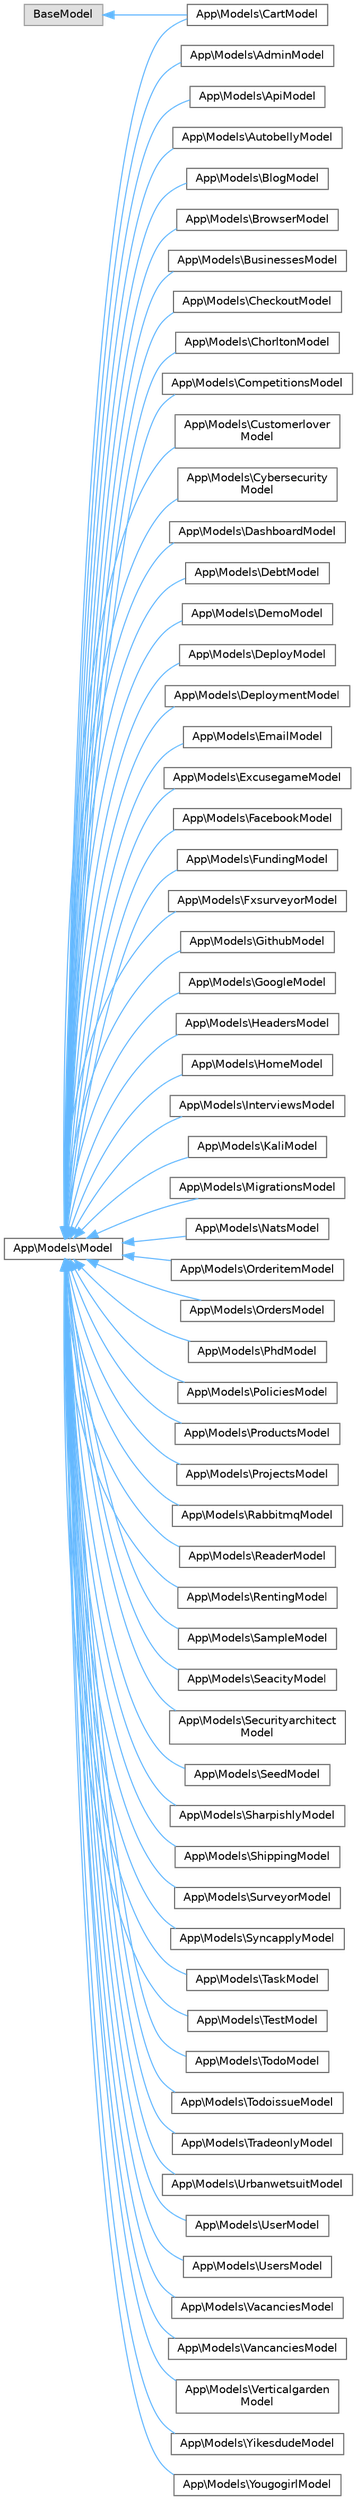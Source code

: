 digraph "Graphical Class Hierarchy"
{
 // LATEX_PDF_SIZE
  bgcolor="transparent";
  edge [fontname=Helvetica,fontsize=10,labelfontname=Helvetica,labelfontsize=10];
  node [fontname=Helvetica,fontsize=10,shape=box,height=0.2,width=0.4];
  rankdir="LR";
  Node0 [id="Node000000",label="BaseModel",height=0.2,width=0.4,color="grey60", fillcolor="#E0E0E0", style="filled",tooltip=" "];
  Node0 -> Node1 [id="edge2_Node000000_Node000001",dir="back",color="steelblue1",style="solid",tooltip=" "];
  Node1 [id="Node000001",label="App\\Models\\CartModel",height=0.2,width=0.4,color="grey40", fillcolor="white", style="filled",URL="$classApp_1_1Models_1_1CartModel.html",tooltip=" "];
  Node2 [id="Node000002",label="App\\Models\\Model",height=0.2,width=0.4,color="grey40", fillcolor="white", style="filled",URL="$classApp_1_1Models_1_1Model.html",tooltip=" "];
  Node2 -> Node3 [id="edge3_Node000002_Node000003",dir="back",color="steelblue1",style="solid",tooltip=" "];
  Node3 [id="Node000003",label="App\\Models\\AdminModel",height=0.2,width=0.4,color="grey40", fillcolor="white", style="filled",URL="$classApp_1_1Models_1_1AdminModel.html",tooltip=" "];
  Node2 -> Node4 [id="edge4_Node000002_Node000004",dir="back",color="steelblue1",style="solid",tooltip=" "];
  Node4 [id="Node000004",label="App\\Models\\ApiModel",height=0.2,width=0.4,color="grey40", fillcolor="white", style="filled",URL="$classApp_1_1Models_1_1ApiModel.html",tooltip=" "];
  Node2 -> Node5 [id="edge5_Node000002_Node000005",dir="back",color="steelblue1",style="solid",tooltip=" "];
  Node5 [id="Node000005",label="App\\Models\\AutobellyModel",height=0.2,width=0.4,color="grey40", fillcolor="white", style="filled",URL="$classApp_1_1Models_1_1AutobellyModel.html",tooltip=" "];
  Node2 -> Node6 [id="edge6_Node000002_Node000006",dir="back",color="steelblue1",style="solid",tooltip=" "];
  Node6 [id="Node000006",label="App\\Models\\BlogModel",height=0.2,width=0.4,color="grey40", fillcolor="white", style="filled",URL="$classApp_1_1Models_1_1BlogModel.html",tooltip=" "];
  Node2 -> Node7 [id="edge7_Node000002_Node000007",dir="back",color="steelblue1",style="solid",tooltip=" "];
  Node7 [id="Node000007",label="App\\Models\\BrowserModel",height=0.2,width=0.4,color="grey40", fillcolor="white", style="filled",URL="$classApp_1_1Models_1_1BrowserModel.html",tooltip=" "];
  Node2 -> Node8 [id="edge8_Node000002_Node000008",dir="back",color="steelblue1",style="solid",tooltip=" "];
  Node8 [id="Node000008",label="App\\Models\\BusinessesModel",height=0.2,width=0.4,color="grey40", fillcolor="white", style="filled",URL="$classApp_1_1Models_1_1BusinessesModel.html",tooltip=" "];
  Node2 -> Node1 [id="edge9_Node000002_Node000001",dir="back",color="steelblue1",style="solid",tooltip=" "];
  Node2 -> Node9 [id="edge10_Node000002_Node000009",dir="back",color="steelblue1",style="solid",tooltip=" "];
  Node9 [id="Node000009",label="App\\Models\\CheckoutModel",height=0.2,width=0.4,color="grey40", fillcolor="white", style="filled",URL="$classApp_1_1Models_1_1CheckoutModel.html",tooltip=" "];
  Node2 -> Node10 [id="edge11_Node000002_Node000010",dir="back",color="steelblue1",style="solid",tooltip=" "];
  Node10 [id="Node000010",label="App\\Models\\ChorltonModel",height=0.2,width=0.4,color="grey40", fillcolor="white", style="filled",URL="$classApp_1_1Models_1_1ChorltonModel.html",tooltip=" "];
  Node2 -> Node11 [id="edge12_Node000002_Node000011",dir="back",color="steelblue1",style="solid",tooltip=" "];
  Node11 [id="Node000011",label="App\\Models\\CompetitionsModel",height=0.2,width=0.4,color="grey40", fillcolor="white", style="filled",URL="$classApp_1_1Models_1_1CompetitionsModel.html",tooltip=" "];
  Node2 -> Node12 [id="edge13_Node000002_Node000012",dir="back",color="steelblue1",style="solid",tooltip=" "];
  Node12 [id="Node000012",label="App\\Models\\Customerlover\lModel",height=0.2,width=0.4,color="grey40", fillcolor="white", style="filled",URL="$classApp_1_1Models_1_1CustomerloverModel.html",tooltip=" "];
  Node2 -> Node13 [id="edge14_Node000002_Node000013",dir="back",color="steelblue1",style="solid",tooltip=" "];
  Node13 [id="Node000013",label="App\\Models\\Cybersecurity\lModel",height=0.2,width=0.4,color="grey40", fillcolor="white", style="filled",URL="$classApp_1_1Models_1_1CybersecurityModel.html",tooltip=" "];
  Node2 -> Node14 [id="edge15_Node000002_Node000014",dir="back",color="steelblue1",style="solid",tooltip=" "];
  Node14 [id="Node000014",label="App\\Models\\DashboardModel",height=0.2,width=0.4,color="grey40", fillcolor="white", style="filled",URL="$classApp_1_1Models_1_1DashboardModel.html",tooltip=" "];
  Node2 -> Node15 [id="edge16_Node000002_Node000015",dir="back",color="steelblue1",style="solid",tooltip=" "];
  Node15 [id="Node000015",label="App\\Models\\DebtModel",height=0.2,width=0.4,color="grey40", fillcolor="white", style="filled",URL="$classApp_1_1Models_1_1DebtModel.html",tooltip=" "];
  Node2 -> Node16 [id="edge17_Node000002_Node000016",dir="back",color="steelblue1",style="solid",tooltip=" "];
  Node16 [id="Node000016",label="App\\Models\\DemoModel",height=0.2,width=0.4,color="grey40", fillcolor="white", style="filled",URL="$classApp_1_1Models_1_1DemoModel.html",tooltip=" "];
  Node2 -> Node17 [id="edge18_Node000002_Node000017",dir="back",color="steelblue1",style="solid",tooltip=" "];
  Node17 [id="Node000017",label="App\\Models\\DeployModel",height=0.2,width=0.4,color="grey40", fillcolor="white", style="filled",URL="$classApp_1_1Models_1_1DeployModel.html",tooltip=" "];
  Node2 -> Node18 [id="edge19_Node000002_Node000018",dir="back",color="steelblue1",style="solid",tooltip=" "];
  Node18 [id="Node000018",label="App\\Models\\DeploymentModel",height=0.2,width=0.4,color="grey40", fillcolor="white", style="filled",URL="$classApp_1_1Models_1_1DeploymentModel.html",tooltip=" "];
  Node2 -> Node19 [id="edge20_Node000002_Node000019",dir="back",color="steelblue1",style="solid",tooltip=" "];
  Node19 [id="Node000019",label="App\\Models\\EmailModel",height=0.2,width=0.4,color="grey40", fillcolor="white", style="filled",URL="$classApp_1_1Models_1_1EmailModel.html",tooltip=" "];
  Node2 -> Node20 [id="edge21_Node000002_Node000020",dir="back",color="steelblue1",style="solid",tooltip=" "];
  Node20 [id="Node000020",label="App\\Models\\ExcusegameModel",height=0.2,width=0.4,color="grey40", fillcolor="white", style="filled",URL="$classApp_1_1Models_1_1ExcusegameModel.html",tooltip=" "];
  Node2 -> Node21 [id="edge22_Node000002_Node000021",dir="back",color="steelblue1",style="solid",tooltip=" "];
  Node21 [id="Node000021",label="App\\Models\\FacebookModel",height=0.2,width=0.4,color="grey40", fillcolor="white", style="filled",URL="$classApp_1_1Models_1_1FacebookModel.html",tooltip=" "];
  Node2 -> Node22 [id="edge23_Node000002_Node000022",dir="back",color="steelblue1",style="solid",tooltip=" "];
  Node22 [id="Node000022",label="App\\Models\\FundingModel",height=0.2,width=0.4,color="grey40", fillcolor="white", style="filled",URL="$classApp_1_1Models_1_1FundingModel.html",tooltip=" "];
  Node2 -> Node23 [id="edge24_Node000002_Node000023",dir="back",color="steelblue1",style="solid",tooltip=" "];
  Node23 [id="Node000023",label="App\\Models\\FxsurveyorModel",height=0.2,width=0.4,color="grey40", fillcolor="white", style="filled",URL="$classApp_1_1Models_1_1FxsurveyorModel.html",tooltip=" "];
  Node2 -> Node24 [id="edge25_Node000002_Node000024",dir="back",color="steelblue1",style="solid",tooltip=" "];
  Node24 [id="Node000024",label="App\\Models\\GithubModel",height=0.2,width=0.4,color="grey40", fillcolor="white", style="filled",URL="$classApp_1_1Models_1_1GithubModel.html",tooltip=" "];
  Node2 -> Node25 [id="edge26_Node000002_Node000025",dir="back",color="steelblue1",style="solid",tooltip=" "];
  Node25 [id="Node000025",label="App\\Models\\GoogleModel",height=0.2,width=0.4,color="grey40", fillcolor="white", style="filled",URL="$classApp_1_1Models_1_1GoogleModel.html",tooltip=" "];
  Node2 -> Node26 [id="edge27_Node000002_Node000026",dir="back",color="steelblue1",style="solid",tooltip=" "];
  Node26 [id="Node000026",label="App\\Models\\HeadersModel",height=0.2,width=0.4,color="grey40", fillcolor="white", style="filled",URL="$classApp_1_1Models_1_1HeadersModel.html",tooltip=" "];
  Node2 -> Node27 [id="edge28_Node000002_Node000027",dir="back",color="steelblue1",style="solid",tooltip=" "];
  Node27 [id="Node000027",label="App\\Models\\HomeModel",height=0.2,width=0.4,color="grey40", fillcolor="white", style="filled",URL="$classApp_1_1Models_1_1HomeModel.html",tooltip=" "];
  Node2 -> Node28 [id="edge29_Node000002_Node000028",dir="back",color="steelblue1",style="solid",tooltip=" "];
  Node28 [id="Node000028",label="App\\Models\\InterviewsModel",height=0.2,width=0.4,color="grey40", fillcolor="white", style="filled",URL="$classApp_1_1Models_1_1InterviewsModel.html",tooltip=" "];
  Node2 -> Node29 [id="edge30_Node000002_Node000029",dir="back",color="steelblue1",style="solid",tooltip=" "];
  Node29 [id="Node000029",label="App\\Models\\KaliModel",height=0.2,width=0.4,color="grey40", fillcolor="white", style="filled",URL="$classApp_1_1Models_1_1KaliModel.html",tooltip=" "];
  Node2 -> Node30 [id="edge31_Node000002_Node000030",dir="back",color="steelblue1",style="solid",tooltip=" "];
  Node30 [id="Node000030",label="App\\Models\\MigrationsModel",height=0.2,width=0.4,color="grey40", fillcolor="white", style="filled",URL="$classApp_1_1Models_1_1MigrationsModel.html",tooltip=" "];
  Node2 -> Node31 [id="edge32_Node000002_Node000031",dir="back",color="steelblue1",style="solid",tooltip=" "];
  Node31 [id="Node000031",label="App\\Models\\NatsModel",height=0.2,width=0.4,color="grey40", fillcolor="white", style="filled",URL="$classApp_1_1Models_1_1NatsModel.html",tooltip=" "];
  Node2 -> Node32 [id="edge33_Node000002_Node000032",dir="back",color="steelblue1",style="solid",tooltip=" "];
  Node32 [id="Node000032",label="App\\Models\\OrderitemModel",height=0.2,width=0.4,color="grey40", fillcolor="white", style="filled",URL="$classApp_1_1Models_1_1OrderitemModel.html",tooltip=" "];
  Node2 -> Node33 [id="edge34_Node000002_Node000033",dir="back",color="steelblue1",style="solid",tooltip=" "];
  Node33 [id="Node000033",label="App\\Models\\OrdersModel",height=0.2,width=0.4,color="grey40", fillcolor="white", style="filled",URL="$classApp_1_1Models_1_1OrdersModel.html",tooltip=" "];
  Node2 -> Node34 [id="edge35_Node000002_Node000034",dir="back",color="steelblue1",style="solid",tooltip=" "];
  Node34 [id="Node000034",label="App\\Models\\PhdModel",height=0.2,width=0.4,color="grey40", fillcolor="white", style="filled",URL="$classApp_1_1Models_1_1PhdModel.html",tooltip=" "];
  Node2 -> Node35 [id="edge36_Node000002_Node000035",dir="back",color="steelblue1",style="solid",tooltip=" "];
  Node35 [id="Node000035",label="App\\Models\\PoliciesModel",height=0.2,width=0.4,color="grey40", fillcolor="white", style="filled",URL="$classApp_1_1Models_1_1PoliciesModel.html",tooltip=" "];
  Node2 -> Node36 [id="edge37_Node000002_Node000036",dir="back",color="steelblue1",style="solid",tooltip=" "];
  Node36 [id="Node000036",label="App\\Models\\ProductsModel",height=0.2,width=0.4,color="grey40", fillcolor="white", style="filled",URL="$classApp_1_1Models_1_1ProductsModel.html",tooltip=" "];
  Node2 -> Node37 [id="edge38_Node000002_Node000037",dir="back",color="steelblue1",style="solid",tooltip=" "];
  Node37 [id="Node000037",label="App\\Models\\ProjectsModel",height=0.2,width=0.4,color="grey40", fillcolor="white", style="filled",URL="$classApp_1_1Models_1_1ProjectsModel.html",tooltip=" "];
  Node2 -> Node38 [id="edge39_Node000002_Node000038",dir="back",color="steelblue1",style="solid",tooltip=" "];
  Node38 [id="Node000038",label="App\\Models\\RabbitmqModel",height=0.2,width=0.4,color="grey40", fillcolor="white", style="filled",URL="$classApp_1_1Models_1_1RabbitmqModel.html",tooltip=" "];
  Node2 -> Node39 [id="edge40_Node000002_Node000039",dir="back",color="steelblue1",style="solid",tooltip=" "];
  Node39 [id="Node000039",label="App\\Models\\ReaderModel",height=0.2,width=0.4,color="grey40", fillcolor="white", style="filled",URL="$classApp_1_1Models_1_1ReaderModel.html",tooltip=" "];
  Node2 -> Node40 [id="edge41_Node000002_Node000040",dir="back",color="steelblue1",style="solid",tooltip=" "];
  Node40 [id="Node000040",label="App\\Models\\RentingModel",height=0.2,width=0.4,color="grey40", fillcolor="white", style="filled",URL="$classApp_1_1Models_1_1RentingModel.html",tooltip=" "];
  Node2 -> Node41 [id="edge42_Node000002_Node000041",dir="back",color="steelblue1",style="solid",tooltip=" "];
  Node41 [id="Node000041",label="App\\Models\\SampleModel",height=0.2,width=0.4,color="grey40", fillcolor="white", style="filled",URL="$classApp_1_1Models_1_1SampleModel.html",tooltip=" "];
  Node2 -> Node42 [id="edge43_Node000002_Node000042",dir="back",color="steelblue1",style="solid",tooltip=" "];
  Node42 [id="Node000042",label="App\\Models\\SeacityModel",height=0.2,width=0.4,color="grey40", fillcolor="white", style="filled",URL="$classApp_1_1Models_1_1SeacityModel.html",tooltip=" "];
  Node2 -> Node43 [id="edge44_Node000002_Node000043",dir="back",color="steelblue1",style="solid",tooltip=" "];
  Node43 [id="Node000043",label="App\\Models\\Securityarchitect\lModel",height=0.2,width=0.4,color="grey40", fillcolor="white", style="filled",URL="$classApp_1_1Models_1_1SecurityarchitectModel.html",tooltip=" "];
  Node2 -> Node44 [id="edge45_Node000002_Node000044",dir="back",color="steelblue1",style="solid",tooltip=" "];
  Node44 [id="Node000044",label="App\\Models\\SeedModel",height=0.2,width=0.4,color="grey40", fillcolor="white", style="filled",URL="$classApp_1_1Models_1_1SeedModel.html",tooltip=" "];
  Node2 -> Node45 [id="edge46_Node000002_Node000045",dir="back",color="steelblue1",style="solid",tooltip=" "];
  Node45 [id="Node000045",label="App\\Models\\SharpishlyModel",height=0.2,width=0.4,color="grey40", fillcolor="white", style="filled",URL="$classApp_1_1Models_1_1SharpishlyModel.html",tooltip=" "];
  Node2 -> Node46 [id="edge47_Node000002_Node000046",dir="back",color="steelblue1",style="solid",tooltip=" "];
  Node46 [id="Node000046",label="App\\Models\\ShippingModel",height=0.2,width=0.4,color="grey40", fillcolor="white", style="filled",URL="$classApp_1_1Models_1_1ShippingModel.html",tooltip=" "];
  Node2 -> Node47 [id="edge48_Node000002_Node000047",dir="back",color="steelblue1",style="solid",tooltip=" "];
  Node47 [id="Node000047",label="App\\Models\\SurveyorModel",height=0.2,width=0.4,color="grey40", fillcolor="white", style="filled",URL="$classApp_1_1Models_1_1SurveyorModel.html",tooltip=" "];
  Node2 -> Node48 [id="edge49_Node000002_Node000048",dir="back",color="steelblue1",style="solid",tooltip=" "];
  Node48 [id="Node000048",label="App\\Models\\SyncapplyModel",height=0.2,width=0.4,color="grey40", fillcolor="white", style="filled",URL="$classApp_1_1Models_1_1SyncapplyModel.html",tooltip=" "];
  Node2 -> Node49 [id="edge50_Node000002_Node000049",dir="back",color="steelblue1",style="solid",tooltip=" "];
  Node49 [id="Node000049",label="App\\Models\\TaskModel",height=0.2,width=0.4,color="grey40", fillcolor="white", style="filled",URL="$classApp_1_1Models_1_1TaskModel.html",tooltip=" "];
  Node2 -> Node50 [id="edge51_Node000002_Node000050",dir="back",color="steelblue1",style="solid",tooltip=" "];
  Node50 [id="Node000050",label="App\\Models\\TestModel",height=0.2,width=0.4,color="grey40", fillcolor="white", style="filled",URL="$classApp_1_1Models_1_1TestModel.html",tooltip=" "];
  Node2 -> Node51 [id="edge52_Node000002_Node000051",dir="back",color="steelblue1",style="solid",tooltip=" "];
  Node51 [id="Node000051",label="App\\Models\\TodoModel",height=0.2,width=0.4,color="grey40", fillcolor="white", style="filled",URL="$classApp_1_1Models_1_1TodoModel.html",tooltip=" "];
  Node2 -> Node52 [id="edge53_Node000002_Node000052",dir="back",color="steelblue1",style="solid",tooltip=" "];
  Node52 [id="Node000052",label="App\\Models\\TodoissueModel",height=0.2,width=0.4,color="grey40", fillcolor="white", style="filled",URL="$classApp_1_1Models_1_1TodoissueModel.html",tooltip=" "];
  Node2 -> Node53 [id="edge54_Node000002_Node000053",dir="back",color="steelblue1",style="solid",tooltip=" "];
  Node53 [id="Node000053",label="App\\Models\\TradeonlyModel",height=0.2,width=0.4,color="grey40", fillcolor="white", style="filled",URL="$classApp_1_1Models_1_1TradeonlyModel.html",tooltip=" "];
  Node2 -> Node54 [id="edge55_Node000002_Node000054",dir="back",color="steelblue1",style="solid",tooltip=" "];
  Node54 [id="Node000054",label="App\\Models\\UrbanwetsuitModel",height=0.2,width=0.4,color="grey40", fillcolor="white", style="filled",URL="$classApp_1_1Models_1_1UrbanwetsuitModel.html",tooltip=" "];
  Node2 -> Node55 [id="edge56_Node000002_Node000055",dir="back",color="steelblue1",style="solid",tooltip=" "];
  Node55 [id="Node000055",label="App\\Models\\UserModel",height=0.2,width=0.4,color="grey40", fillcolor="white", style="filled",URL="$classApp_1_1Models_1_1UserModel.html",tooltip=" "];
  Node2 -> Node56 [id="edge57_Node000002_Node000056",dir="back",color="steelblue1",style="solid",tooltip=" "];
  Node56 [id="Node000056",label="App\\Models\\UsersModel",height=0.2,width=0.4,color="grey40", fillcolor="white", style="filled",URL="$classApp_1_1Models_1_1UsersModel.html",tooltip=" "];
  Node2 -> Node57 [id="edge58_Node000002_Node000057",dir="back",color="steelblue1",style="solid",tooltip=" "];
  Node57 [id="Node000057",label="App\\Models\\VacanciesModel",height=0.2,width=0.4,color="grey40", fillcolor="white", style="filled",URL="$classApp_1_1Models_1_1VacanciesModel.html",tooltip=" "];
  Node2 -> Node58 [id="edge59_Node000002_Node000058",dir="back",color="steelblue1",style="solid",tooltip=" "];
  Node58 [id="Node000058",label="App\\Models\\VancanciesModel",height=0.2,width=0.4,color="grey40", fillcolor="white", style="filled",URL="$classApp_1_1Models_1_1VancanciesModel.html",tooltip=" "];
  Node2 -> Node59 [id="edge60_Node000002_Node000059",dir="back",color="steelblue1",style="solid",tooltip=" "];
  Node59 [id="Node000059",label="App\\Models\\Verticalgarden\lModel",height=0.2,width=0.4,color="grey40", fillcolor="white", style="filled",URL="$classApp_1_1Models_1_1VerticalgardenModel.html",tooltip=" "];
  Node2 -> Node60 [id="edge61_Node000002_Node000060",dir="back",color="steelblue1",style="solid",tooltip=" "];
  Node60 [id="Node000060",label="App\\Models\\YikesdudeModel",height=0.2,width=0.4,color="grey40", fillcolor="white", style="filled",URL="$classApp_1_1Models_1_1YikesdudeModel.html",tooltip=" "];
  Node2 -> Node61 [id="edge62_Node000002_Node000061",dir="back",color="steelblue1",style="solid",tooltip=" "];
  Node61 [id="Node000061",label="App\\Models\\YougogirlModel",height=0.2,width=0.4,color="grey40", fillcolor="white", style="filled",URL="$classApp_1_1Models_1_1YougogirlModel.html",tooltip=" "];
}
